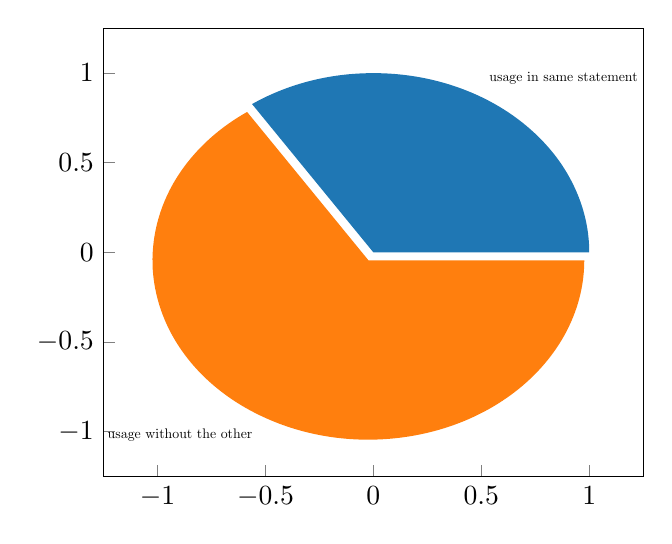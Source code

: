 % This file was created by tikzplotlib v0.9.2.
\begin{tikzpicture}

\definecolor{color0}{rgb}{0.122,0.467,0.706}
\definecolor{color1}{rgb}{1,0.498,0.055}

\begin{axis}[
tick pos=left,
xmin=-1.25, xmax=1.25,
ymin=-1.25, ymax=1.25
]
\path [draw=none, fill=color0]
(axis cs:1,0)
.. controls (axis cs:1,0.182) and (axis cs:0.95,0.36) .. (axis cs:0.857,0.516)
.. controls (axis cs:0.763,0.671) and (axis cs:0.629,0.799) .. (axis cs:0.468,0.884)
.. controls (axis cs:0.307,0.969) and (axis cs:0.127,1.008) .. (axis cs:-0.055,0.998)
.. controls (axis cs:-0.236,0.989) and (axis cs:-0.412,0.929) .. (axis cs:-0.562,0.827)
--(axis cs:0,0)
--(axis cs:1,0)
--cycle;
\path [draw=none, fill=color1]
(axis cs:-0.585,0.783)
.. controls (axis cs:-0.728,0.686) and (axis cs:-0.843,0.554) .. (axis cs:-0.92,0.399)
.. controls (axis cs:-0.996,0.245) and (axis cs:-1.031,0.073) .. (axis cs:-1.022,-0.099)
.. controls (axis cs:-1.012,-0.271) and (axis cs:-0.959,-0.438) .. (axis cs:-0.866,-0.583)
.. controls (axis cs:-0.773,-0.729) and (axis cs:-0.644,-0.847) .. (axis cs:-0.491,-0.928)
.. controls (axis cs:-0.339,-1.009) and (axis cs:-0.168,-1.049) .. (axis cs:0.004,-1.044)
.. controls (axis cs:0.176,-1.039) and (axis cs:0.345,-0.99) .. (axis cs:0.492,-0.901)
.. controls (axis cs:0.64,-0.812) and (axis cs:0.762,-0.686) .. (axis cs:0.847,-0.536)
.. controls (axis cs:0.932,-0.386) and (axis cs:0.977,-0.217) .. (axis cs:0.977,-0.044)
--(axis cs:-0.023,-0.044)
--(axis cs:-0.585,0.783)
--cycle;
\draw (axis cs:0.515,0.972) node[
  scale=0.5,
  anchor= west,
  text=black,
  rotate=0.0
]{usage in same statement};
\draw (axis cs:-0.538,-1.016) node[
  scale=0.5,
  anchor= east,
  text=black,
  rotate=0.0
]{usage without the other};
\end{axis}

\end{tikzpicture}
